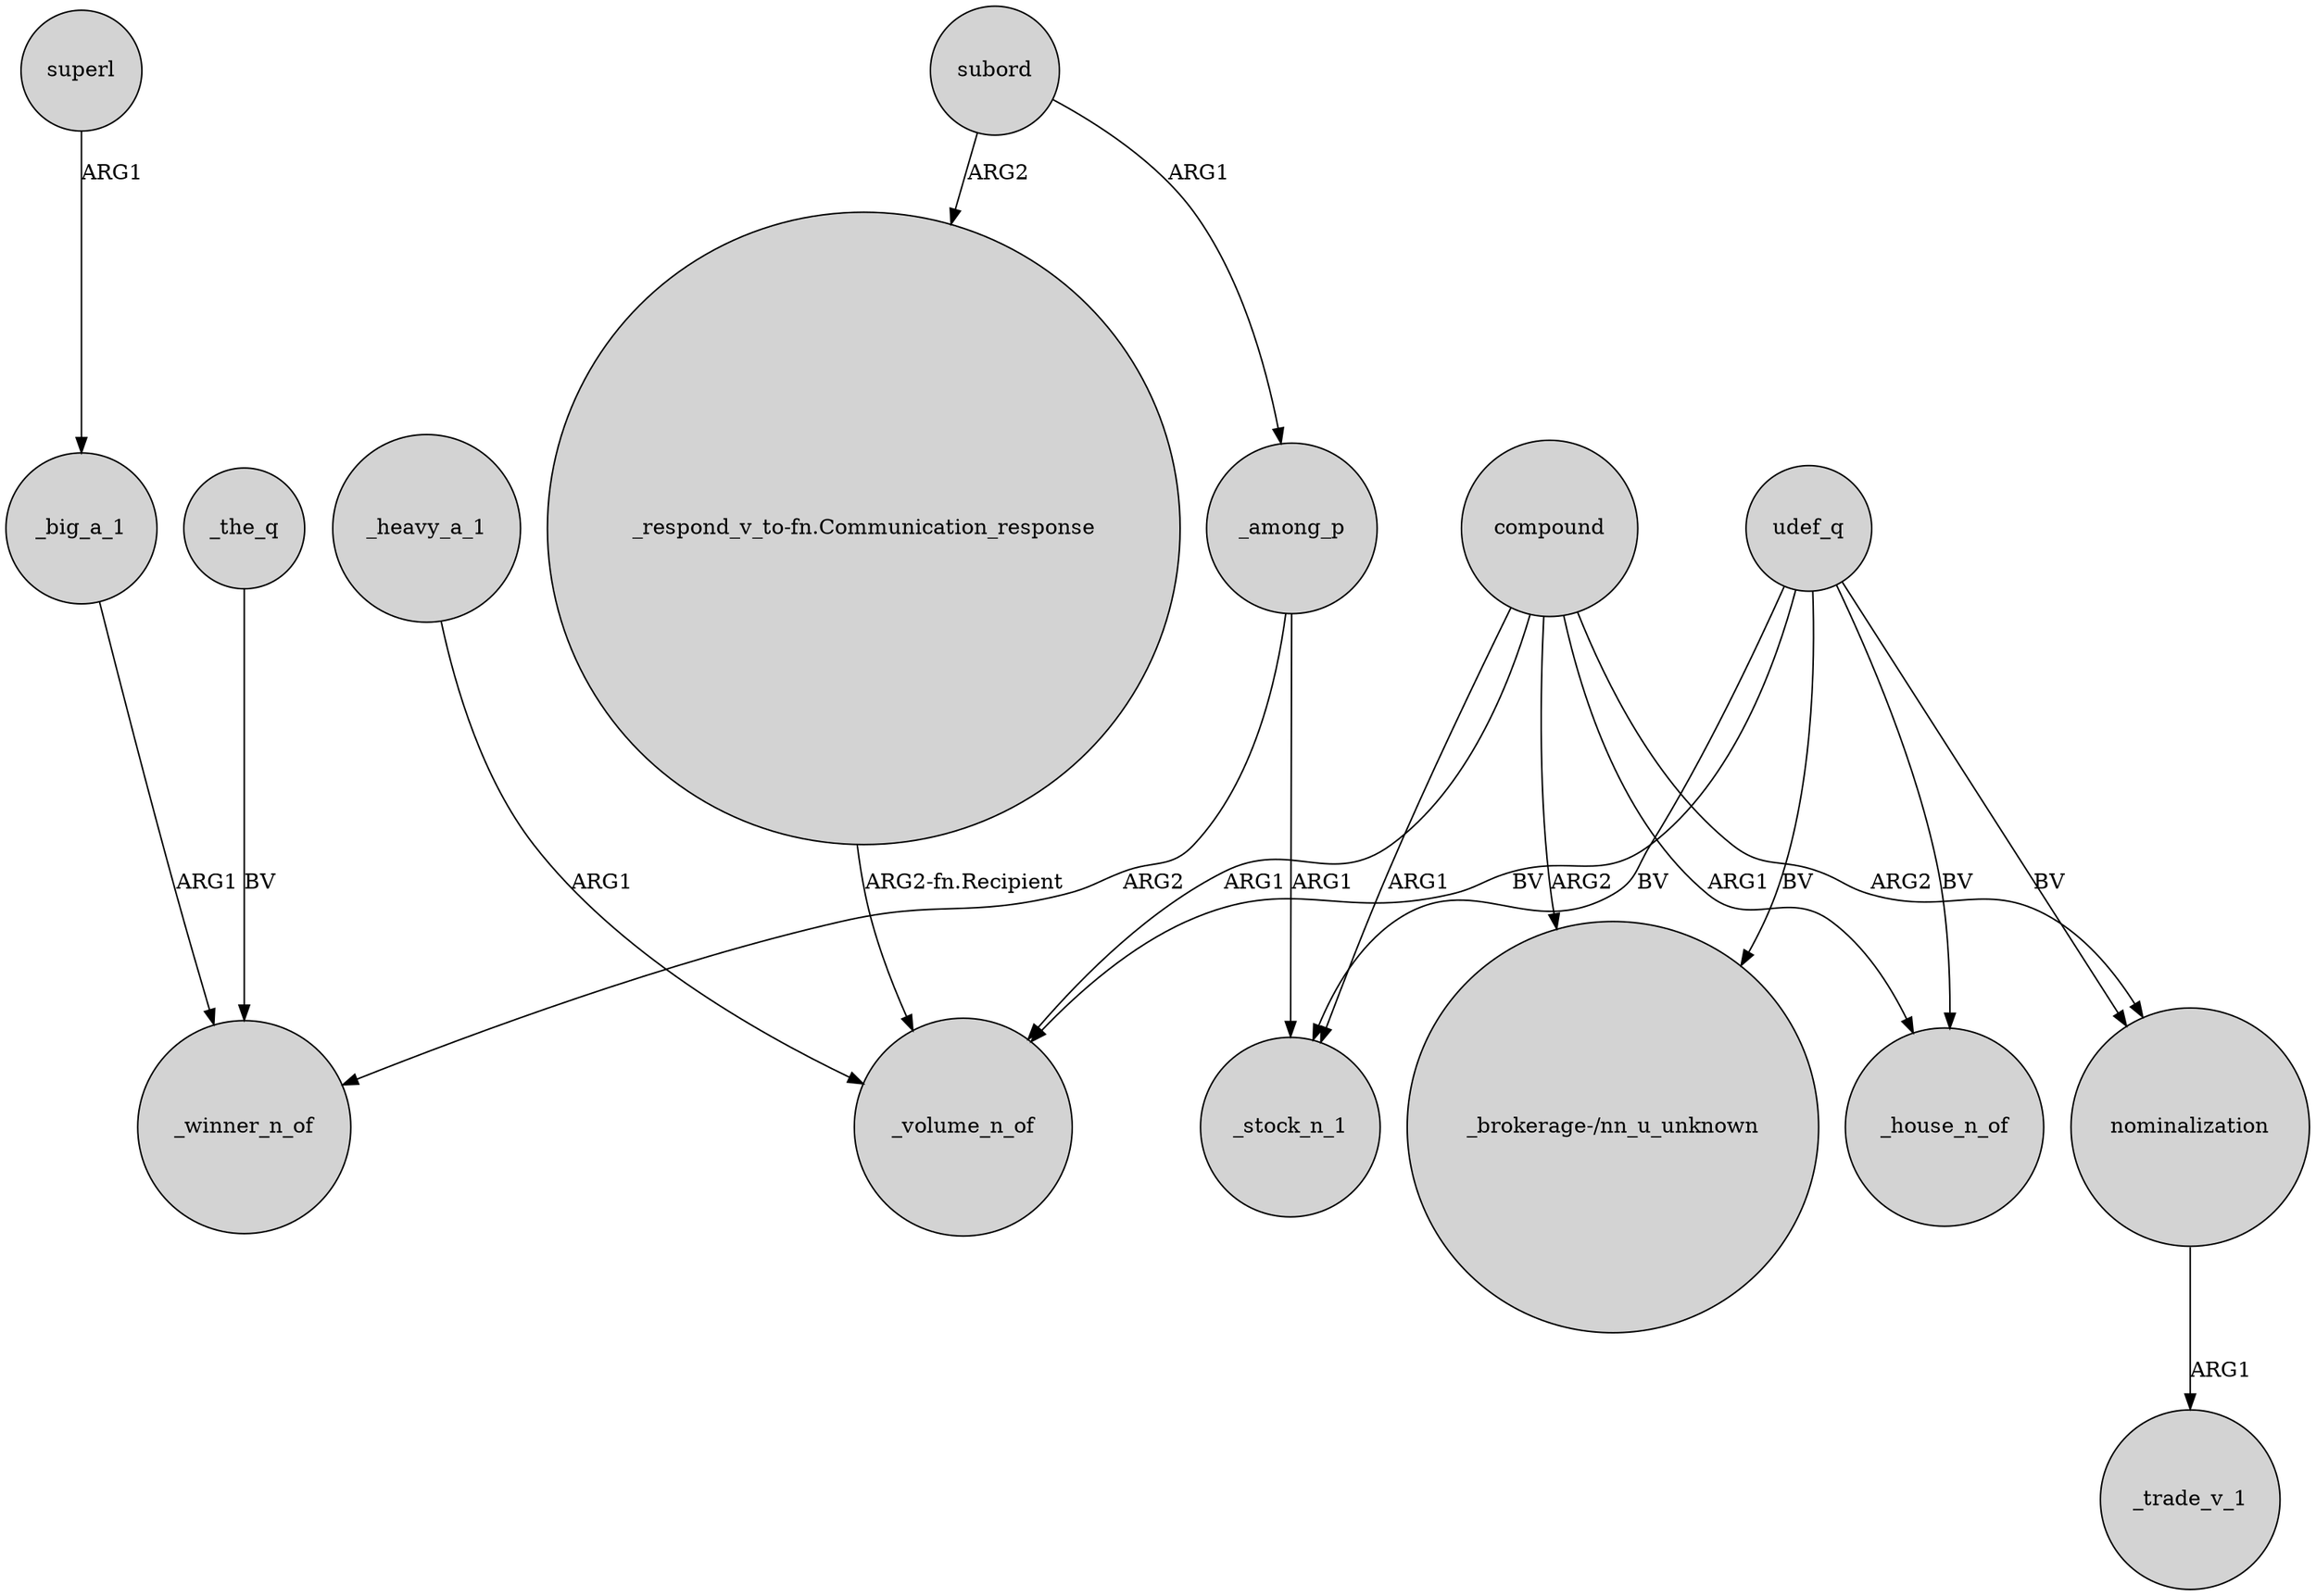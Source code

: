 digraph {
	node [shape=circle style=filled]
	compound -> "_brokerage-/nn_u_unknown" [label=ARG2]
	_big_a_1 -> _winner_n_of [label=ARG1]
	subord -> _among_p [label=ARG1]
	udef_q -> _volume_n_of [label=BV]
	udef_q -> "_brokerage-/nn_u_unknown" [label=BV]
	compound -> _stock_n_1 [label=ARG1]
	compound -> nominalization [label=ARG2]
	nominalization -> _trade_v_1 [label=ARG1]
	_among_p -> _stock_n_1 [label=ARG1]
	udef_q -> _stock_n_1 [label=BV]
	compound -> _house_n_of [label=ARG1]
	udef_q -> nominalization [label=BV]
	udef_q -> _house_n_of [label=BV]
	"_respond_v_to-fn.Communication_response" -> _volume_n_of [label="ARG2-fn.Recipient"]
	subord -> "_respond_v_to-fn.Communication_response" [label=ARG2]
	_among_p -> _winner_n_of [label=ARG2]
	superl -> _big_a_1 [label=ARG1]
	_heavy_a_1 -> _volume_n_of [label=ARG1]
	compound -> _volume_n_of [label=ARG1]
	_the_q -> _winner_n_of [label=BV]
}
